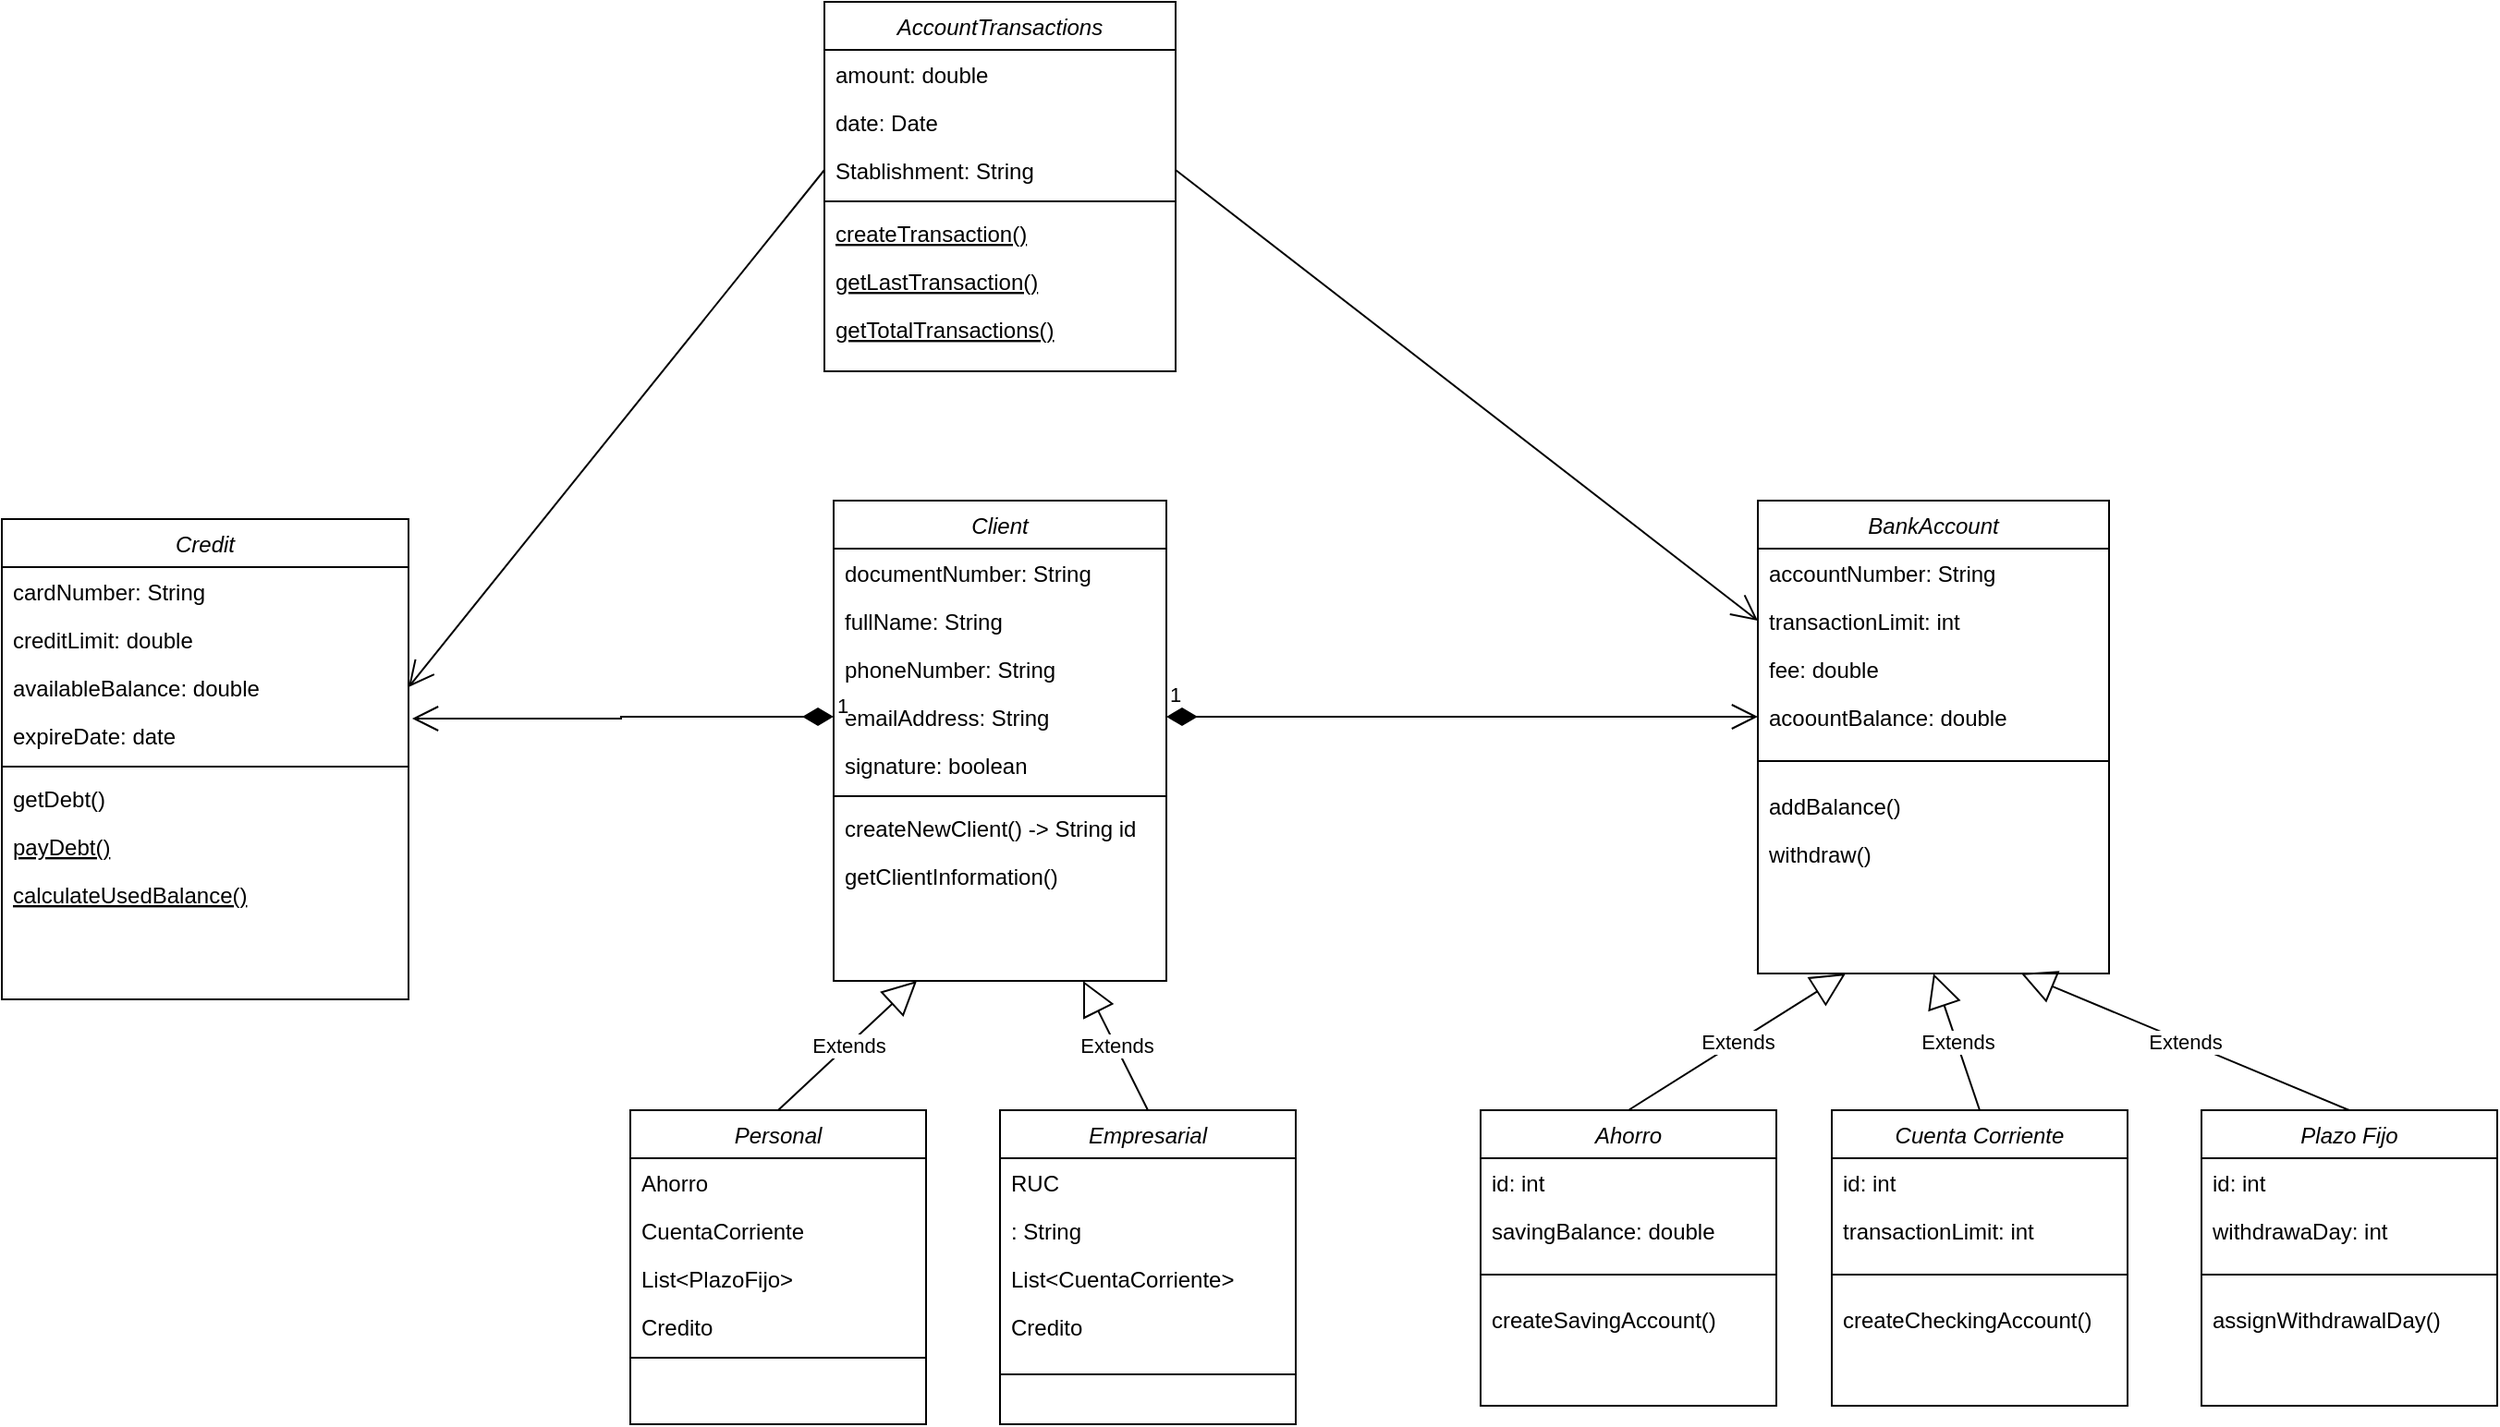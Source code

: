 <mxfile version="20.8.5" type="device"><diagram id="C5RBs43oDa-KdzZeNtuy" name="Diagrama Detallado"><mxGraphModel dx="2000" dy="1772" grid="1" gridSize="10" guides="1" tooltips="1" connect="1" arrows="1" fold="1" page="1" pageScale="1" pageWidth="827" pageHeight="1169" math="0" shadow="0"><root><mxCell id="WIyWlLk6GJQsqaUBKTNV-0"/><mxCell id="WIyWlLk6GJQsqaUBKTNV-1" parent="WIyWlLk6GJQsqaUBKTNV-0"/><mxCell id="zkfFHV4jXpPFQw0GAbJ--0" value="Client" style="swimlane;fontStyle=2;align=center;verticalAlign=top;childLayout=stackLayout;horizontal=1;startSize=26;horizontalStack=0;resizeParent=1;resizeLast=0;collapsible=1;marginBottom=0;rounded=0;shadow=0;strokeWidth=1;" parent="WIyWlLk6GJQsqaUBKTNV-1" vertex="1"><mxGeometry x="220" y="50" width="180" height="260" as="geometry"><mxRectangle x="230" y="140" width="160" height="26" as="alternateBounds"/></mxGeometry></mxCell><mxCell id="zkfFHV4jXpPFQw0GAbJ--1" value="documentNumber: String" style="text;align=left;verticalAlign=top;spacingLeft=4;spacingRight=4;overflow=hidden;rotatable=0;points=[[0,0.5],[1,0.5]];portConstraint=eastwest;" parent="zkfFHV4jXpPFQw0GAbJ--0" vertex="1"><mxGeometry y="26" width="180" height="26" as="geometry"/></mxCell><mxCell id="zkfFHV4jXpPFQw0GAbJ--3" value="fullName: String" style="text;align=left;verticalAlign=top;spacingLeft=4;spacingRight=4;overflow=hidden;rotatable=0;points=[[0,0.5],[1,0.5]];portConstraint=eastwest;rounded=0;shadow=0;html=0;" parent="zkfFHV4jXpPFQw0GAbJ--0" vertex="1"><mxGeometry y="52" width="180" height="26" as="geometry"/></mxCell><mxCell id="V9vG4MccaitlnCssHs5N-18" value="phoneNumber: String" style="text;align=left;verticalAlign=top;spacingLeft=4;spacingRight=4;overflow=hidden;rotatable=0;points=[[0,0.5],[1,0.5]];portConstraint=eastwest;rounded=0;shadow=0;html=0;" vertex="1" parent="zkfFHV4jXpPFQw0GAbJ--0"><mxGeometry y="78" width="180" height="26" as="geometry"/></mxCell><mxCell id="zkfFHV4jXpPFQw0GAbJ--5" value="emailAddress: String" style="text;align=left;verticalAlign=top;spacingLeft=4;spacingRight=4;overflow=hidden;rotatable=0;points=[[0,0.5],[1,0.5]];portConstraint=eastwest;" parent="zkfFHV4jXpPFQw0GAbJ--0" vertex="1"><mxGeometry y="104" width="180" height="26" as="geometry"/></mxCell><mxCell id="V9vG4MccaitlnCssHs5N-42" value="signature: boolean" style="text;align=left;verticalAlign=top;spacingLeft=4;spacingRight=4;overflow=hidden;rotatable=0;points=[[0,0.5],[1,0.5]];portConstraint=eastwest;" vertex="1" parent="zkfFHV4jXpPFQw0GAbJ--0"><mxGeometry y="130" width="180" height="26" as="geometry"/></mxCell><mxCell id="zkfFHV4jXpPFQw0GAbJ--4" value="" style="line;html=1;strokeWidth=1;align=left;verticalAlign=middle;spacingTop=-1;spacingLeft=3;spacingRight=3;rotatable=0;labelPosition=right;points=[];portConstraint=eastwest;" parent="zkfFHV4jXpPFQw0GAbJ--0" vertex="1"><mxGeometry y="156" width="180" height="8" as="geometry"/></mxCell><mxCell id="V9vG4MccaitlnCssHs5N-43" value="createNewClient() -&gt; String id" style="text;align=left;verticalAlign=top;spacingLeft=4;spacingRight=4;overflow=hidden;rotatable=0;points=[[0,0.5],[1,0.5]];portConstraint=eastwest;" vertex="1" parent="zkfFHV4jXpPFQw0GAbJ--0"><mxGeometry y="164" width="180" height="26" as="geometry"/></mxCell><mxCell id="V9vG4MccaitlnCssHs5N-44" value="getClientInformation()" style="text;align=left;verticalAlign=top;spacingLeft=4;spacingRight=4;overflow=hidden;rotatable=0;points=[[0,0.5],[1,0.5]];portConstraint=eastwest;" vertex="1" parent="zkfFHV4jXpPFQw0GAbJ--0"><mxGeometry y="190" width="180" height="26" as="geometry"/></mxCell><mxCell id="zkfFHV4jXpPFQw0GAbJ--17" value="BankAccount" style="swimlane;fontStyle=2;align=center;verticalAlign=top;childLayout=stackLayout;horizontal=1;startSize=26;horizontalStack=0;resizeParent=1;resizeLast=0;collapsible=1;marginBottom=0;rounded=0;shadow=0;strokeWidth=1;" parent="WIyWlLk6GJQsqaUBKTNV-1" vertex="1"><mxGeometry x="720" y="50" width="190" height="256" as="geometry"><mxRectangle x="550" y="140" width="160" height="26" as="alternateBounds"/></mxGeometry></mxCell><mxCell id="zkfFHV4jXpPFQw0GAbJ--18" value="accountNumber: String" style="text;align=left;verticalAlign=top;spacingLeft=4;spacingRight=4;overflow=hidden;rotatable=0;points=[[0,0.5],[1,0.5]];portConstraint=eastwest;" parent="zkfFHV4jXpPFQw0GAbJ--17" vertex="1"><mxGeometry y="26" width="190" height="26" as="geometry"/></mxCell><mxCell id="zkfFHV4jXpPFQw0GAbJ--19" value="transactionLimit: int" style="text;align=left;verticalAlign=top;spacingLeft=4;spacingRight=4;overflow=hidden;rotatable=0;points=[[0,0.5],[1,0.5]];portConstraint=eastwest;rounded=0;shadow=0;html=0;" parent="zkfFHV4jXpPFQw0GAbJ--17" vertex="1"><mxGeometry y="52" width="190" height="26" as="geometry"/></mxCell><mxCell id="V9vG4MccaitlnCssHs5N-20" value="fee: double" style="text;align=left;verticalAlign=top;spacingLeft=4;spacingRight=4;overflow=hidden;rotatable=0;points=[[0,0.5],[1,0.5]];portConstraint=eastwest;" vertex="1" parent="zkfFHV4jXpPFQw0GAbJ--17"><mxGeometry y="78" width="190" height="26" as="geometry"/></mxCell><mxCell id="zkfFHV4jXpPFQw0GAbJ--24" value="acoountBalance: double" style="text;align=left;verticalAlign=top;spacingLeft=4;spacingRight=4;overflow=hidden;rotatable=0;points=[[0,0.5],[1,0.5]];portConstraint=eastwest;" parent="zkfFHV4jXpPFQw0GAbJ--17" vertex="1"><mxGeometry y="104" width="190" height="26" as="geometry"/></mxCell><mxCell id="zkfFHV4jXpPFQw0GAbJ--23" value="" style="line;html=1;strokeWidth=1;align=left;verticalAlign=middle;spacingTop=-1;spacingLeft=3;spacingRight=3;rotatable=0;labelPosition=right;points=[];portConstraint=eastwest;" parent="zkfFHV4jXpPFQw0GAbJ--17" vertex="1"><mxGeometry y="130" width="190" height="22" as="geometry"/></mxCell><mxCell id="zkfFHV4jXpPFQw0GAbJ--25" value="addBalance()" style="text;align=left;verticalAlign=top;spacingLeft=4;spacingRight=4;overflow=hidden;rotatable=0;points=[[0,0.5],[1,0.5]];portConstraint=eastwest;" parent="zkfFHV4jXpPFQw0GAbJ--17" vertex="1"><mxGeometry y="152" width="190" height="26" as="geometry"/></mxCell><mxCell id="V9vG4MccaitlnCssHs5N-86" value="withdraw()" style="text;align=left;verticalAlign=top;spacingLeft=4;spacingRight=4;overflow=hidden;rotatable=0;points=[[0,0.5],[1,0.5]];portConstraint=eastwest;" vertex="1" parent="zkfFHV4jXpPFQw0GAbJ--17"><mxGeometry y="178" width="190" height="26" as="geometry"/></mxCell><mxCell id="V9vG4MccaitlnCssHs5N-0" value="Credit" style="swimlane;fontStyle=2;align=center;verticalAlign=top;childLayout=stackLayout;horizontal=1;startSize=26;horizontalStack=0;resizeParent=1;resizeLast=0;collapsible=1;marginBottom=0;rounded=0;shadow=0;strokeWidth=1;" vertex="1" parent="WIyWlLk6GJQsqaUBKTNV-1"><mxGeometry x="-230" y="60" width="220" height="260" as="geometry"><mxRectangle x="130" y="380" width="160" height="26" as="alternateBounds"/></mxGeometry></mxCell><mxCell id="V9vG4MccaitlnCssHs5N-1" value="cardNumber: String" style="text;align=left;verticalAlign=top;spacingLeft=4;spacingRight=4;overflow=hidden;rotatable=0;points=[[0,0.5],[1,0.5]];portConstraint=eastwest;" vertex="1" parent="V9vG4MccaitlnCssHs5N-0"><mxGeometry y="26" width="220" height="26" as="geometry"/></mxCell><mxCell id="V9vG4MccaitlnCssHs5N-2" value="creditLimit: double" style="text;align=left;verticalAlign=top;spacingLeft=4;spacingRight=4;overflow=hidden;rotatable=0;points=[[0,0.5],[1,0.5]];portConstraint=eastwest;rounded=0;shadow=0;html=0;" vertex="1" parent="V9vG4MccaitlnCssHs5N-0"><mxGeometry y="52" width="220" height="26" as="geometry"/></mxCell><mxCell id="V9vG4MccaitlnCssHs5N-4" value="availableBalance: double" style="text;align=left;verticalAlign=top;spacingLeft=4;spacingRight=4;overflow=hidden;rotatable=0;points=[[0,0.5],[1,0.5]];portConstraint=eastwest;fontStyle=0" vertex="1" parent="V9vG4MccaitlnCssHs5N-0"><mxGeometry y="78" width="220" height="26" as="geometry"/></mxCell><mxCell id="V9vG4MccaitlnCssHs5N-22" value="expireDate: date" style="text;align=left;verticalAlign=top;spacingLeft=4;spacingRight=4;overflow=hidden;rotatable=0;points=[[0,0.5],[1,0.5]];portConstraint=eastwest;fontStyle=0" vertex="1" parent="V9vG4MccaitlnCssHs5N-0"><mxGeometry y="104" width="220" height="26" as="geometry"/></mxCell><mxCell id="V9vG4MccaitlnCssHs5N-3" value="" style="line;html=1;strokeWidth=1;align=left;verticalAlign=middle;spacingTop=-1;spacingLeft=3;spacingRight=3;rotatable=0;labelPosition=right;points=[];portConstraint=eastwest;" vertex="1" parent="V9vG4MccaitlnCssHs5N-0"><mxGeometry y="130" width="220" height="8" as="geometry"/></mxCell><mxCell id="V9vG4MccaitlnCssHs5N-93" value="getDebt()" style="text;align=left;verticalAlign=top;spacingLeft=4;spacingRight=4;overflow=hidden;rotatable=0;points=[[0,0.5],[1,0.5]];portConstraint=eastwest;fontStyle=0" vertex="1" parent="V9vG4MccaitlnCssHs5N-0"><mxGeometry y="138" width="220" height="26" as="geometry"/></mxCell><mxCell id="V9vG4MccaitlnCssHs5N-35" value="payDebt()" style="text;align=left;verticalAlign=top;spacingLeft=4;spacingRight=4;overflow=hidden;rotatable=0;points=[[0,0.5],[1,0.5]];portConstraint=eastwest;fontStyle=4" vertex="1" parent="V9vG4MccaitlnCssHs5N-0"><mxGeometry y="164" width="220" height="26" as="geometry"/></mxCell><mxCell id="V9vG4MccaitlnCssHs5N-94" value="calculateUsedBalance()" style="text;align=left;verticalAlign=top;spacingLeft=4;spacingRight=4;overflow=hidden;rotatable=0;points=[[0,0.5],[1,0.5]];portConstraint=eastwest;fontStyle=4" vertex="1" parent="V9vG4MccaitlnCssHs5N-0"><mxGeometry y="190" width="220" height="26" as="geometry"/></mxCell><mxCell id="V9vG4MccaitlnCssHs5N-25" value="AccountTransactions" style="swimlane;fontStyle=2;align=center;verticalAlign=top;childLayout=stackLayout;horizontal=1;startSize=26;horizontalStack=0;resizeParent=1;resizeLast=0;collapsible=1;marginBottom=0;rounded=0;shadow=0;strokeWidth=1;" vertex="1" parent="WIyWlLk6GJQsqaUBKTNV-1"><mxGeometry x="215" y="-220" width="190" height="200" as="geometry"><mxRectangle x="130" y="380" width="160" height="26" as="alternateBounds"/></mxGeometry></mxCell><mxCell id="V9vG4MccaitlnCssHs5N-26" value="amount: double" style="text;align=left;verticalAlign=top;spacingLeft=4;spacingRight=4;overflow=hidden;rotatable=0;points=[[0,0.5],[1,0.5]];portConstraint=eastwest;" vertex="1" parent="V9vG4MccaitlnCssHs5N-25"><mxGeometry y="26" width="190" height="26" as="geometry"/></mxCell><mxCell id="V9vG4MccaitlnCssHs5N-27" value="date: Date" style="text;align=left;verticalAlign=top;spacingLeft=4;spacingRight=4;overflow=hidden;rotatable=0;points=[[0,0.5],[1,0.5]];portConstraint=eastwest;rounded=0;shadow=0;html=0;" vertex="1" parent="V9vG4MccaitlnCssHs5N-25"><mxGeometry y="52" width="190" height="26" as="geometry"/></mxCell><mxCell id="V9vG4MccaitlnCssHs5N-28" value="Stablishment: String" style="text;align=left;verticalAlign=top;spacingLeft=4;spacingRight=4;overflow=hidden;rotatable=0;points=[[0,0.5],[1,0.5]];portConstraint=eastwest;fontStyle=0" vertex="1" parent="V9vG4MccaitlnCssHs5N-25"><mxGeometry y="78" width="190" height="26" as="geometry"/></mxCell><mxCell id="V9vG4MccaitlnCssHs5N-29" value="" style="line;html=1;strokeWidth=1;align=left;verticalAlign=middle;spacingTop=-1;spacingLeft=3;spacingRight=3;rotatable=0;labelPosition=right;points=[];portConstraint=eastwest;" vertex="1" parent="V9vG4MccaitlnCssHs5N-25"><mxGeometry y="104" width="190" height="8" as="geometry"/></mxCell><mxCell id="V9vG4MccaitlnCssHs5N-30" value="createTransaction()" style="text;align=left;verticalAlign=top;spacingLeft=4;spacingRight=4;overflow=hidden;rotatable=0;points=[[0,0.5],[1,0.5]];portConstraint=eastwest;fontStyle=4" vertex="1" parent="V9vG4MccaitlnCssHs5N-25"><mxGeometry y="112" width="190" height="26" as="geometry"/></mxCell><mxCell id="V9vG4MccaitlnCssHs5N-34" value="getLastTransaction()" style="text;align=left;verticalAlign=top;spacingLeft=4;spacingRight=4;overflow=hidden;rotatable=0;points=[[0,0.5],[1,0.5]];portConstraint=eastwest;fontStyle=4" vertex="1" parent="V9vG4MccaitlnCssHs5N-25"><mxGeometry y="138" width="190" height="26" as="geometry"/></mxCell><mxCell id="V9vG4MccaitlnCssHs5N-96" value="getTotalTransactions()" style="text;align=left;verticalAlign=top;spacingLeft=4;spacingRight=4;overflow=hidden;rotatable=0;points=[[0,0.5],[1,0.5]];portConstraint=eastwest;fontStyle=4" vertex="1" parent="V9vG4MccaitlnCssHs5N-25"><mxGeometry y="164" width="190" height="26" as="geometry"/></mxCell><mxCell id="V9vG4MccaitlnCssHs5N-36" value="Personal" style="swimlane;fontStyle=2;align=center;verticalAlign=top;childLayout=stackLayout;horizontal=1;startSize=26;horizontalStack=0;resizeParent=1;resizeLast=0;collapsible=1;marginBottom=0;rounded=0;shadow=0;strokeWidth=1;" vertex="1" parent="WIyWlLk6GJQsqaUBKTNV-1"><mxGeometry x="110" y="380" width="160" height="170" as="geometry"><mxRectangle x="230" y="140" width="160" height="26" as="alternateBounds"/></mxGeometry></mxCell><mxCell id="V9vG4MccaitlnCssHs5N-37" value="Ahorro" style="text;align=left;verticalAlign=top;spacingLeft=4;spacingRight=4;overflow=hidden;rotatable=0;points=[[0,0.5],[1,0.5]];portConstraint=eastwest;" vertex="1" parent="V9vG4MccaitlnCssHs5N-36"><mxGeometry y="26" width="160" height="26" as="geometry"/></mxCell><mxCell id="V9vG4MccaitlnCssHs5N-38" value="CuentaCorriente" style="text;align=left;verticalAlign=top;spacingLeft=4;spacingRight=4;overflow=hidden;rotatable=0;points=[[0,0.5],[1,0.5]];portConstraint=eastwest;rounded=0;shadow=0;html=0;" vertex="1" parent="V9vG4MccaitlnCssHs5N-36"><mxGeometry y="52" width="160" height="26" as="geometry"/></mxCell><mxCell id="V9vG4MccaitlnCssHs5N-39" value="List&lt;PlazoFijo&gt;" style="text;align=left;verticalAlign=top;spacingLeft=4;spacingRight=4;overflow=hidden;rotatable=0;points=[[0,0.5],[1,0.5]];portConstraint=eastwest;rounded=0;shadow=0;html=0;" vertex="1" parent="V9vG4MccaitlnCssHs5N-36"><mxGeometry y="78" width="160" height="26" as="geometry"/></mxCell><mxCell id="V9vG4MccaitlnCssHs5N-41" value="Credito" style="text;align=left;verticalAlign=top;spacingLeft=4;spacingRight=4;overflow=hidden;rotatable=0;points=[[0,0.5],[1,0.5]];portConstraint=eastwest;" vertex="1" parent="V9vG4MccaitlnCssHs5N-36"><mxGeometry y="104" width="160" height="26" as="geometry"/></mxCell><mxCell id="V9vG4MccaitlnCssHs5N-40" value="" style="line;html=1;strokeWidth=1;align=left;verticalAlign=middle;spacingTop=-1;spacingLeft=3;spacingRight=3;rotatable=0;labelPosition=right;points=[];portConstraint=eastwest;" vertex="1" parent="V9vG4MccaitlnCssHs5N-36"><mxGeometry y="130" width="160" height="8" as="geometry"/></mxCell><mxCell id="V9vG4MccaitlnCssHs5N-45" value="Empresarial" style="swimlane;fontStyle=2;align=center;verticalAlign=top;childLayout=stackLayout;horizontal=1;startSize=26;horizontalStack=0;resizeParent=1;resizeLast=0;collapsible=1;marginBottom=0;rounded=0;shadow=0;strokeWidth=1;" vertex="1" parent="WIyWlLk6GJQsqaUBKTNV-1"><mxGeometry x="310" y="380" width="160" height="170" as="geometry"><mxRectangle x="230" y="140" width="160" height="26" as="alternateBounds"/></mxGeometry></mxCell><mxCell id="V9vG4MccaitlnCssHs5N-46" value="RUC" style="text;align=left;verticalAlign=top;spacingLeft=4;spacingRight=4;overflow=hidden;rotatable=0;points=[[0,0.5],[1,0.5]];portConstraint=eastwest;" vertex="1" parent="V9vG4MccaitlnCssHs5N-45"><mxGeometry y="26" width="160" height="26" as="geometry"/></mxCell><mxCell id="V9vG4MccaitlnCssHs5N-47" value=": String" style="text;align=left;verticalAlign=top;spacingLeft=4;spacingRight=4;overflow=hidden;rotatable=0;points=[[0,0.5],[1,0.5]];portConstraint=eastwest;rounded=0;shadow=0;html=0;" vertex="1" parent="V9vG4MccaitlnCssHs5N-45"><mxGeometry y="52" width="160" height="26" as="geometry"/></mxCell><mxCell id="V9vG4MccaitlnCssHs5N-90" value="List&lt;CuentaCorriente&gt;" style="text;align=left;verticalAlign=top;spacingLeft=4;spacingRight=4;overflow=hidden;rotatable=0;points=[[0,0.5],[1,0.5]];portConstraint=eastwest;rounded=0;shadow=0;html=0;" vertex="1" parent="V9vG4MccaitlnCssHs5N-45"><mxGeometry y="78" width="160" height="26" as="geometry"/></mxCell><mxCell id="V9vG4MccaitlnCssHs5N-91" value="Credito" style="text;align=left;verticalAlign=top;spacingLeft=4;spacingRight=4;overflow=hidden;rotatable=0;points=[[0,0.5],[1,0.5]];portConstraint=eastwest;rounded=0;shadow=0;html=0;" vertex="1" parent="V9vG4MccaitlnCssHs5N-45"><mxGeometry y="104" width="160" height="26" as="geometry"/></mxCell><mxCell id="V9vG4MccaitlnCssHs5N-49" value="" style="line;html=1;strokeWidth=1;align=left;verticalAlign=middle;spacingTop=-1;spacingLeft=3;spacingRight=3;rotatable=0;labelPosition=right;points=[];portConstraint=eastwest;" vertex="1" parent="V9vG4MccaitlnCssHs5N-45"><mxGeometry y="130" width="160" height="26" as="geometry"/></mxCell><mxCell id="V9vG4MccaitlnCssHs5N-54" value="Extends" style="endArrow=block;endSize=16;endFill=0;html=1;rounded=0;exitX=0.5;exitY=0;exitDx=0;exitDy=0;entryX=0.75;entryY=1;entryDx=0;entryDy=0;" edge="1" parent="WIyWlLk6GJQsqaUBKTNV-1" source="V9vG4MccaitlnCssHs5N-45" target="zkfFHV4jXpPFQw0GAbJ--0"><mxGeometry width="160" relative="1" as="geometry"><mxPoint x="450" y="270" as="sourcePoint"/><mxPoint x="610" y="270" as="targetPoint"/></mxGeometry></mxCell><mxCell id="V9vG4MccaitlnCssHs5N-55" value="Extends" style="endArrow=block;endSize=16;endFill=0;html=1;rounded=0;exitX=0.5;exitY=0;exitDx=0;exitDy=0;entryX=0.25;entryY=1;entryDx=0;entryDy=0;" edge="1" parent="WIyWlLk6GJQsqaUBKTNV-1" source="V9vG4MccaitlnCssHs5N-36" target="zkfFHV4jXpPFQw0GAbJ--0"><mxGeometry width="160" relative="1" as="geometry"><mxPoint x="450" y="270" as="sourcePoint"/><mxPoint x="610" y="270" as="targetPoint"/></mxGeometry></mxCell><mxCell id="V9vG4MccaitlnCssHs5N-58" value="Ahorro" style="swimlane;fontStyle=2;align=center;verticalAlign=top;childLayout=stackLayout;horizontal=1;startSize=26;horizontalStack=0;resizeParent=1;resizeLast=0;collapsible=1;marginBottom=0;rounded=0;shadow=0;strokeWidth=1;" vertex="1" parent="WIyWlLk6GJQsqaUBKTNV-1"><mxGeometry x="570" y="380" width="160" height="160" as="geometry"><mxRectangle x="550" y="140" width="160" height="26" as="alternateBounds"/></mxGeometry></mxCell><mxCell id="V9vG4MccaitlnCssHs5N-59" value="id: int" style="text;align=left;verticalAlign=top;spacingLeft=4;spacingRight=4;overflow=hidden;rotatable=0;points=[[0,0.5],[1,0.5]];portConstraint=eastwest;" vertex="1" parent="V9vG4MccaitlnCssHs5N-58"><mxGeometry y="26" width="160" height="26" as="geometry"/></mxCell><mxCell id="V9vG4MccaitlnCssHs5N-60" value="savingBalance: double" style="text;align=left;verticalAlign=top;spacingLeft=4;spacingRight=4;overflow=hidden;rotatable=0;points=[[0,0.5],[1,0.5]];portConstraint=eastwest;rounded=0;shadow=0;html=0;" vertex="1" parent="V9vG4MccaitlnCssHs5N-58"><mxGeometry y="52" width="160" height="26" as="geometry"/></mxCell><mxCell id="V9vG4MccaitlnCssHs5N-63" value="" style="line;html=1;strokeWidth=1;align=left;verticalAlign=middle;spacingTop=-1;spacingLeft=3;spacingRight=3;rotatable=0;labelPosition=right;points=[];portConstraint=eastwest;" vertex="1" parent="V9vG4MccaitlnCssHs5N-58"><mxGeometry y="78" width="160" height="22" as="geometry"/></mxCell><mxCell id="V9vG4MccaitlnCssHs5N-88" value="createSavingAccount()" style="text;align=left;verticalAlign=top;spacingLeft=4;spacingRight=4;overflow=hidden;rotatable=0;points=[[0,0.5],[1,0.5]];portConstraint=eastwest;rounded=0;shadow=0;html=0;" vertex="1" parent="V9vG4MccaitlnCssHs5N-58"><mxGeometry y="100" width="160" height="26" as="geometry"/></mxCell><mxCell id="V9vG4MccaitlnCssHs5N-66" value="Cuenta Corriente" style="swimlane;fontStyle=2;align=center;verticalAlign=top;childLayout=stackLayout;horizontal=1;startSize=26;horizontalStack=0;resizeParent=1;resizeLast=0;collapsible=1;marginBottom=0;rounded=0;shadow=0;strokeWidth=1;" vertex="1" parent="WIyWlLk6GJQsqaUBKTNV-1"><mxGeometry x="760" y="380" width="160" height="160" as="geometry"><mxRectangle x="550" y="140" width="160" height="26" as="alternateBounds"/></mxGeometry></mxCell><mxCell id="V9vG4MccaitlnCssHs5N-67" value="id: int" style="text;align=left;verticalAlign=top;spacingLeft=4;spacingRight=4;overflow=hidden;rotatable=0;points=[[0,0.5],[1,0.5]];portConstraint=eastwest;" vertex="1" parent="V9vG4MccaitlnCssHs5N-66"><mxGeometry y="26" width="160" height="26" as="geometry"/></mxCell><mxCell id="V9vG4MccaitlnCssHs5N-68" value="transactionLimit: int" style="text;align=left;verticalAlign=top;spacingLeft=4;spacingRight=4;overflow=hidden;rotatable=0;points=[[0,0.5],[1,0.5]];portConstraint=eastwest;rounded=0;shadow=0;html=0;" vertex="1" parent="V9vG4MccaitlnCssHs5N-66"><mxGeometry y="52" width="160" height="26" as="geometry"/></mxCell><mxCell id="V9vG4MccaitlnCssHs5N-71" value="" style="line;html=1;strokeWidth=1;align=left;verticalAlign=middle;spacingTop=-1;spacingLeft=3;spacingRight=3;rotatable=0;labelPosition=right;points=[];portConstraint=eastwest;" vertex="1" parent="V9vG4MccaitlnCssHs5N-66"><mxGeometry y="78" width="160" height="22" as="geometry"/></mxCell><mxCell id="V9vG4MccaitlnCssHs5N-89" value="createCheckingAccount()" style="text;align=left;verticalAlign=top;spacingLeft=4;spacingRight=4;overflow=hidden;rotatable=0;points=[[0,0.5],[1,0.5]];portConstraint=eastwest;rounded=0;shadow=0;html=0;" vertex="1" parent="V9vG4MccaitlnCssHs5N-66"><mxGeometry y="100" width="160" height="26" as="geometry"/></mxCell><mxCell id="V9vG4MccaitlnCssHs5N-74" value="Plazo Fijo" style="swimlane;fontStyle=2;align=center;verticalAlign=top;childLayout=stackLayout;horizontal=1;startSize=26;horizontalStack=0;resizeParent=1;resizeLast=0;collapsible=1;marginBottom=0;rounded=0;shadow=0;strokeWidth=1;" vertex="1" parent="WIyWlLk6GJQsqaUBKTNV-1"><mxGeometry x="960" y="380" width="160" height="160" as="geometry"><mxRectangle x="550" y="140" width="160" height="26" as="alternateBounds"/></mxGeometry></mxCell><mxCell id="V9vG4MccaitlnCssHs5N-75" value="id: int" style="text;align=left;verticalAlign=top;spacingLeft=4;spacingRight=4;overflow=hidden;rotatable=0;points=[[0,0.5],[1,0.5]];portConstraint=eastwest;" vertex="1" parent="V9vG4MccaitlnCssHs5N-74"><mxGeometry y="26" width="160" height="26" as="geometry"/></mxCell><mxCell id="V9vG4MccaitlnCssHs5N-76" value="withdrawaDay: int" style="text;align=left;verticalAlign=top;spacingLeft=4;spacingRight=4;overflow=hidden;rotatable=0;points=[[0,0.5],[1,0.5]];portConstraint=eastwest;rounded=0;shadow=0;html=0;" vertex="1" parent="V9vG4MccaitlnCssHs5N-74"><mxGeometry y="52" width="160" height="26" as="geometry"/></mxCell><mxCell id="V9vG4MccaitlnCssHs5N-79" value="" style="line;html=1;strokeWidth=1;align=left;verticalAlign=middle;spacingTop=-1;spacingLeft=3;spacingRight=3;rotatable=0;labelPosition=right;points=[];portConstraint=eastwest;" vertex="1" parent="V9vG4MccaitlnCssHs5N-74"><mxGeometry y="78" width="160" height="22" as="geometry"/></mxCell><mxCell id="V9vG4MccaitlnCssHs5N-80" value="assignWithdrawalDay()" style="text;align=left;verticalAlign=top;spacingLeft=4;spacingRight=4;overflow=hidden;rotatable=0;points=[[0,0.5],[1,0.5]];portConstraint=eastwest;" vertex="1" parent="V9vG4MccaitlnCssHs5N-74"><mxGeometry y="100" width="160" height="26" as="geometry"/></mxCell><mxCell id="V9vG4MccaitlnCssHs5N-82" value="Extends" style="endArrow=block;endSize=16;endFill=0;html=1;rounded=0;exitX=0.5;exitY=0;exitDx=0;exitDy=0;entryX=0.25;entryY=1;entryDx=0;entryDy=0;" edge="1" parent="WIyWlLk6GJQsqaUBKTNV-1" source="V9vG4MccaitlnCssHs5N-58" target="zkfFHV4jXpPFQw0GAbJ--17"><mxGeometry width="160" relative="1" as="geometry"><mxPoint x="750" y="370" as="sourcePoint"/><mxPoint x="910" y="370" as="targetPoint"/></mxGeometry></mxCell><mxCell id="V9vG4MccaitlnCssHs5N-83" value="Extends" style="endArrow=block;endSize=16;endFill=0;html=1;rounded=0;exitX=0.5;exitY=0;exitDx=0;exitDy=0;entryX=0.5;entryY=1;entryDx=0;entryDy=0;" edge="1" parent="WIyWlLk6GJQsqaUBKTNV-1" source="V9vG4MccaitlnCssHs5N-66" target="zkfFHV4jXpPFQw0GAbJ--17"><mxGeometry width="160" relative="1" as="geometry"><mxPoint x="750" y="370" as="sourcePoint"/><mxPoint x="910" y="370" as="targetPoint"/></mxGeometry></mxCell><mxCell id="V9vG4MccaitlnCssHs5N-84" value="Extends" style="endArrow=block;endSize=16;endFill=0;html=1;rounded=0;entryX=0.75;entryY=1;entryDx=0;entryDy=0;exitX=0.5;exitY=0;exitDx=0;exitDy=0;" edge="1" parent="WIyWlLk6GJQsqaUBKTNV-1" source="V9vG4MccaitlnCssHs5N-74" target="zkfFHV4jXpPFQw0GAbJ--17"><mxGeometry width="160" relative="1" as="geometry"><mxPoint x="1090" y="357" as="sourcePoint"/><mxPoint x="920" y="377" as="targetPoint"/></mxGeometry></mxCell><mxCell id="V9vG4MccaitlnCssHs5N-87" value="1" style="endArrow=open;html=1;endSize=12;startArrow=diamondThin;startSize=14;startFill=1;edgeStyle=orthogonalEdgeStyle;align=left;verticalAlign=bottom;rounded=0;exitX=1;exitY=0.5;exitDx=0;exitDy=0;entryX=0;entryY=0.5;entryDx=0;entryDy=0;" edge="1" parent="WIyWlLk6GJQsqaUBKTNV-1" source="zkfFHV4jXpPFQw0GAbJ--5" target="zkfFHV4jXpPFQw0GAbJ--24"><mxGeometry x="-1" y="3" relative="1" as="geometry"><mxPoint x="460" y="300" as="sourcePoint"/><mxPoint x="620" y="300" as="targetPoint"/></mxGeometry></mxCell><mxCell id="V9vG4MccaitlnCssHs5N-97" value="" style="endArrow=open;endFill=1;endSize=12;html=1;rounded=0;entryX=1;entryY=0.5;entryDx=0;entryDy=0;exitX=0;exitY=0.5;exitDx=0;exitDy=0;" edge="1" parent="WIyWlLk6GJQsqaUBKTNV-1" source="V9vG4MccaitlnCssHs5N-28" target="V9vG4MccaitlnCssHs5N-4"><mxGeometry width="160" relative="1" as="geometry"><mxPoint x="160" y="-100" as="sourcePoint"/><mxPoint x="30" y="110" as="targetPoint"/></mxGeometry></mxCell><mxCell id="V9vG4MccaitlnCssHs5N-98" value="" style="endArrow=open;endFill=1;endSize=12;html=1;rounded=0;exitX=1;exitY=0.5;exitDx=0;exitDy=0;entryX=0;entryY=0.5;entryDx=0;entryDy=0;" edge="1" parent="WIyWlLk6GJQsqaUBKTNV-1" source="V9vG4MccaitlnCssHs5N-28" target="zkfFHV4jXpPFQw0GAbJ--19"><mxGeometry width="160" relative="1" as="geometry"><mxPoint x="140" y="40" as="sourcePoint"/><mxPoint x="300" y="40" as="targetPoint"/></mxGeometry></mxCell><mxCell id="V9vG4MccaitlnCssHs5N-99" value="1" style="endArrow=open;html=1;endSize=12;startArrow=diamondThin;startSize=14;startFill=1;edgeStyle=orthogonalEdgeStyle;align=left;verticalAlign=bottom;rounded=0;entryX=1.009;entryY=0.154;entryDx=0;entryDy=0;entryPerimeter=0;exitX=0;exitY=0.5;exitDx=0;exitDy=0;" edge="1" parent="WIyWlLk6GJQsqaUBKTNV-1" source="zkfFHV4jXpPFQw0GAbJ--5" target="V9vG4MccaitlnCssHs5N-22"><mxGeometry x="-1" y="3" relative="1" as="geometry"><mxPoint x="140" y="40" as="sourcePoint"/><mxPoint x="300" y="40" as="targetPoint"/></mxGeometry></mxCell></root></mxGraphModel></diagram></mxfile>